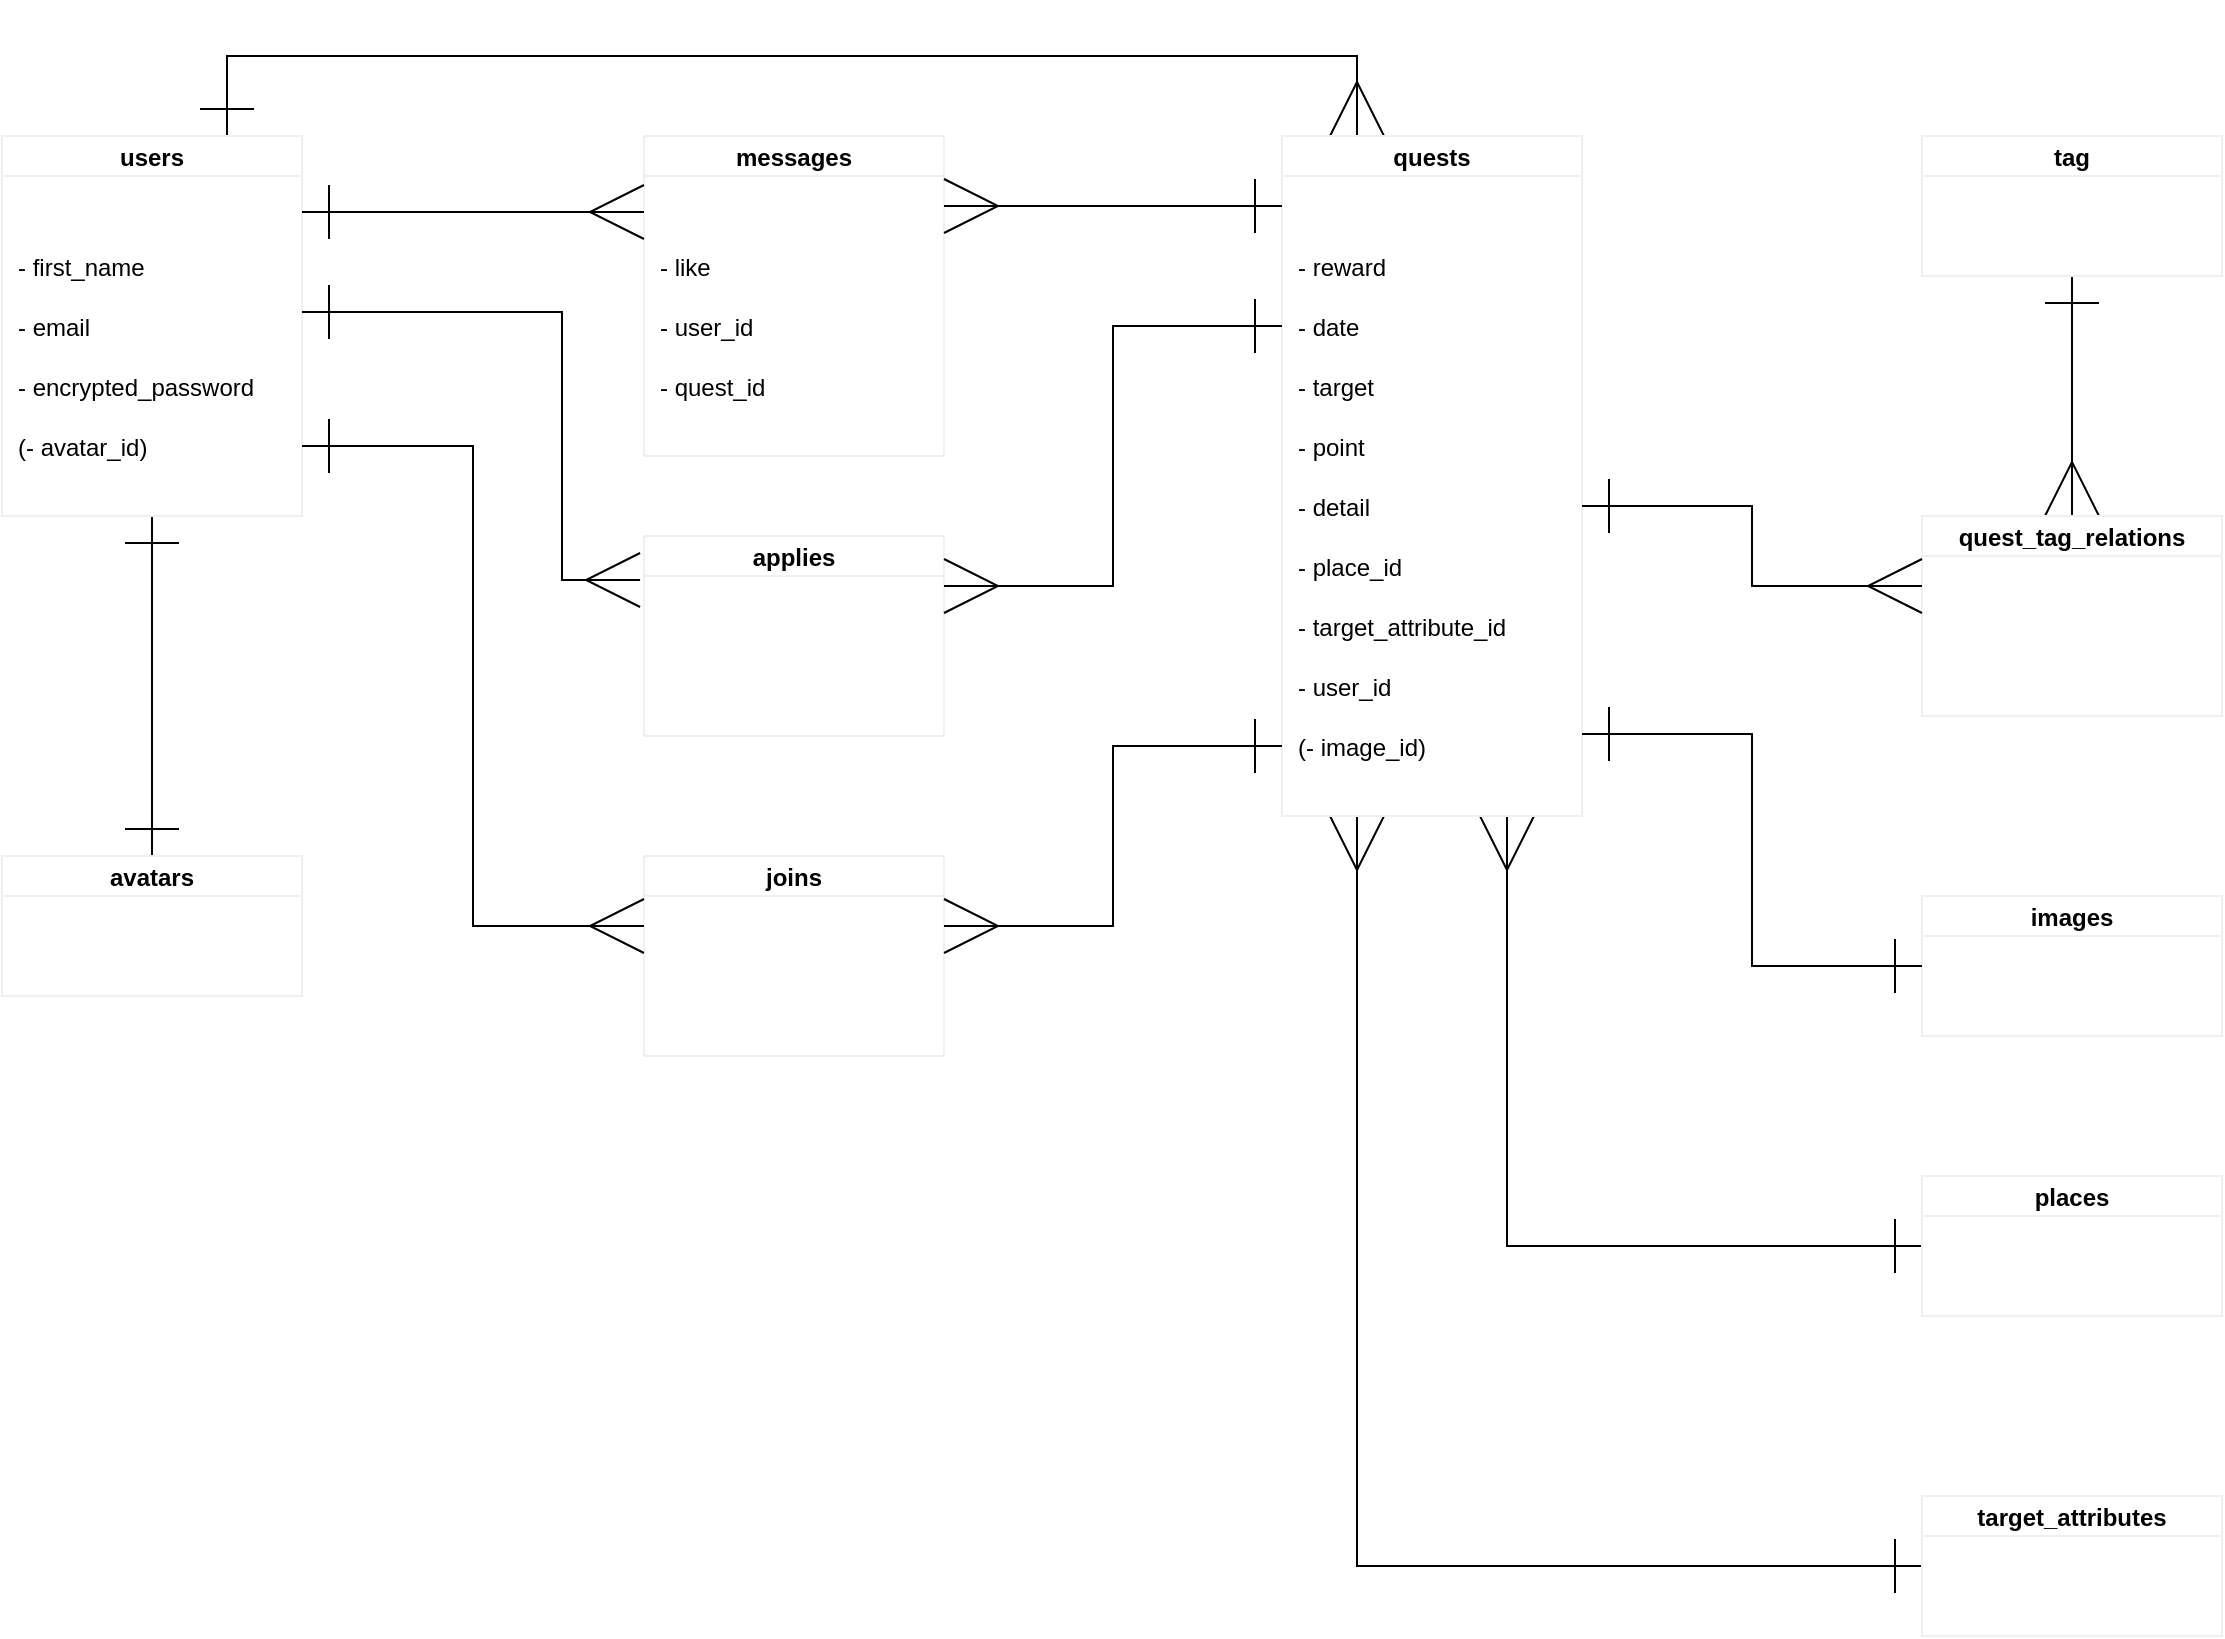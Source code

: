 <mxfile>
    <diagram id="tq6Q-kKkrOXCIGMH7631" name="ページ1">
        <mxGraphModel dx="401" dy="665" grid="1" gridSize="10" guides="1" tooltips="1" connect="1" arrows="0" fold="1" page="1" pageScale="1" pageWidth="1169" pageHeight="827" math="0" shadow="0">
            <root>
                <mxCell id="0"/>
                <mxCell id="1" parent="0"/>
                <mxCell id="98" style="edgeStyle=orthogonalEdgeStyle;rounded=0;jumpStyle=none;orthogonalLoop=1;jettySize=auto;html=1;exitX=0.5;exitY=1;exitDx=0;exitDy=0;entryX=0.5;entryY=0;entryDx=0;entryDy=0;startArrow=ERone;startFill=0;endArrow=ERone;endFill=0;startSize=25;endSize=25;sourcePerimeterSpacing=0;targetPerimeterSpacing=0;" parent="1" source="18" target="89" edge="1">
                    <mxGeometry relative="1" as="geometry"/>
                </mxCell>
                <mxCell id="137" style="edgeStyle=orthogonalEdgeStyle;rounded=0;orthogonalLoop=1;jettySize=auto;html=1;exitX=0.75;exitY=0;exitDx=0;exitDy=0;entryX=0.25;entryY=0;entryDx=0;entryDy=0;startArrow=ERone;startFill=0;endArrow=ERmany;endFill=0;endSize=25;startSize=25;" edge="1" parent="1" source="18" target="49">
                    <mxGeometry relative="1" as="geometry"/>
                </mxCell>
                <mxCell id="18" value="users" style="shape=table;startSize=20;container=1;collapsible=1;childLayout=tableLayout;fixedRows=1;rowLines=0;fontStyle=1;align=center;resizeLast=1;strokeColor=#f0f0f0;" parent="1" vertex="1">
                    <mxGeometry x="30" y="67" width="150" height="190" as="geometry"/>
                </mxCell>
                <mxCell id="22" value="" style="shape=partialRectangle;collapsible=0;dropTarget=0;pointerEvents=0;fillColor=none;top=0;left=0;bottom=0;right=0;points=[[0,0.5],[1,0.5]];portConstraint=eastwest;" parent="18" vertex="1">
                    <mxGeometry y="20" width="150" height="30" as="geometry"/>
                </mxCell>
                <mxCell id="24" value="- last_name " style="shape=partialRectangle;connectable=0;top=0;left=0;bottom=0;right=0;align=left;spacingLeft=6;overflow=hidden;strokeColor=#666666;fontColor=#FFFFFF;fillColor=none;" parent="22" vertex="1">
                    <mxGeometry width="150" height="30" as="geometry"/>
                </mxCell>
                <mxCell id="41" style="shape=partialRectangle;collapsible=0;dropTarget=0;pointerEvents=0;fillColor=none;top=0;left=0;bottom=0;right=0;points=[[0,0.5],[1,0.5]];portConstraint=eastwest;" parent="18" vertex="1">
                    <mxGeometry y="50" width="150" height="30" as="geometry"/>
                </mxCell>
                <mxCell id="42" value="- first_name" style="shape=partialRectangle;connectable=0;top=0;left=0;bottom=0;right=0;align=left;spacingLeft=6;overflow=hidden;strokeColor=#9673a6;fillColor=none;" parent="41" vertex="1">
                    <mxGeometry width="150" height="30" as="geometry"/>
                </mxCell>
                <mxCell id="45" style="shape=partialRectangle;collapsible=0;dropTarget=0;pointerEvents=0;fillColor=none;top=0;left=0;bottom=0;right=0;points=[[0,0.5],[1,0.5]];portConstraint=eastwest;" parent="18" vertex="1">
                    <mxGeometry y="80" width="150" height="30" as="geometry"/>
                </mxCell>
                <mxCell id="46" value="- email" style="shape=partialRectangle;connectable=0;top=0;left=0;bottom=0;right=0;align=left;spacingLeft=6;overflow=hidden;strokeColor=#9673a6;fillColor=none;" parent="45" vertex="1">
                    <mxGeometry width="150" height="30" as="geometry"/>
                </mxCell>
                <mxCell id="47" style="shape=partialRectangle;collapsible=0;dropTarget=0;pointerEvents=0;fillColor=none;top=0;left=0;bottom=0;right=0;points=[[0,0.5],[1,0.5]];portConstraint=eastwest;" parent="18" vertex="1">
                    <mxGeometry y="110" width="150" height="30" as="geometry"/>
                </mxCell>
                <mxCell id="48" value="- encrypted_password" style="shape=partialRectangle;connectable=0;top=0;left=0;bottom=0;right=0;align=left;spacingLeft=6;overflow=hidden;strokeColor=#9673a6;fillColor=none;" parent="47" vertex="1">
                    <mxGeometry width="150" height="30" as="geometry"/>
                </mxCell>
                <mxCell id="114" style="shape=partialRectangle;collapsible=0;dropTarget=0;pointerEvents=0;fillColor=none;top=0;left=0;bottom=0;right=0;points=[[0,0.5],[1,0.5]];portConstraint=eastwest;" parent="18" vertex="1">
                    <mxGeometry y="140" width="150" height="30" as="geometry"/>
                </mxCell>
                <mxCell id="115" value="(- avatar_id)" style="shape=partialRectangle;connectable=0;top=0;left=0;bottom=0;right=0;align=left;spacingLeft=6;overflow=hidden;strokeColor=#9673a6;fillColor=none;" parent="114" vertex="1">
                    <mxGeometry width="150" height="30" as="geometry"/>
                </mxCell>
                <mxCell id="134" style="edgeStyle=orthogonalEdgeStyle;rounded=0;jumpStyle=none;orthogonalLoop=1;jettySize=auto;html=1;exitX=0.75;exitY=1;exitDx=0;exitDy=0;entryX=0;entryY=0.5;entryDx=0;entryDy=0;startArrow=ERmany;startFill=0;endArrow=ERone;endFill=0;startSize=25;endSize=25;sourcePerimeterSpacing=0;targetPerimeterSpacing=0;" parent="1" source="49" target="129" edge="1">
                    <mxGeometry relative="1" as="geometry"/>
                </mxCell>
                <mxCell id="135" style="edgeStyle=orthogonalEdgeStyle;rounded=0;jumpStyle=none;orthogonalLoop=1;jettySize=auto;html=1;exitX=0.25;exitY=1;exitDx=0;exitDy=0;entryX=0;entryY=0.5;entryDx=0;entryDy=0;startArrow=ERmany;startFill=0;endArrow=ERone;endFill=0;startSize=25;endSize=25;sourcePerimeterSpacing=0;targetPerimeterSpacing=0;" parent="1" source="49" target="132" edge="1">
                    <mxGeometry relative="1" as="geometry"/>
                </mxCell>
                <mxCell id="49" value="quests" style="shape=table;startSize=20;container=1;collapsible=1;childLayout=tableLayout;fixedRows=1;rowLines=0;fontStyle=1;align=center;resizeLast=1;strokeColor=#f0f0f0;" parent="1" vertex="1">
                    <mxGeometry x="670" y="67" width="150" height="340" as="geometry"/>
                </mxCell>
                <mxCell id="50" value="" style="shape=partialRectangle;collapsible=0;dropTarget=0;pointerEvents=0;fillColor=none;top=0;left=0;bottom=0;right=0;points=[[0,0.5],[1,0.5]];portConstraint=eastwest;" parent="49" vertex="1">
                    <mxGeometry y="20" width="150" height="30" as="geometry"/>
                </mxCell>
                <mxCell id="51" value="- title" style="shape=partialRectangle;connectable=0;top=0;left=0;bottom=0;right=0;align=left;spacingLeft=6;overflow=hidden;strokeColor=#666666;fontColor=#FFFFFF;fillColor=none;" parent="50" vertex="1">
                    <mxGeometry width="150" height="30" as="geometry"/>
                </mxCell>
                <mxCell id="52" style="shape=partialRectangle;collapsible=0;dropTarget=0;pointerEvents=0;fillColor=none;top=0;left=0;bottom=0;right=0;points=[[0,0.5],[1,0.5]];portConstraint=eastwest;" parent="49" vertex="1">
                    <mxGeometry y="50" width="150" height="30" as="geometry"/>
                </mxCell>
                <mxCell id="53" value="- reward" style="shape=partialRectangle;connectable=0;top=0;left=0;bottom=0;right=0;align=left;spacingLeft=6;overflow=hidden;strokeColor=#9673a6;fillColor=none;" parent="52" vertex="1">
                    <mxGeometry width="150" height="30" as="geometry"/>
                </mxCell>
                <mxCell id="54" style="shape=partialRectangle;collapsible=0;dropTarget=0;pointerEvents=0;fillColor=none;top=0;left=0;bottom=0;right=0;points=[[0,0.5],[1,0.5]];portConstraint=eastwest;" parent="49" vertex="1">
                    <mxGeometry y="80" width="150" height="30" as="geometry"/>
                </mxCell>
                <mxCell id="55" value="- date" style="shape=partialRectangle;connectable=0;top=0;left=0;bottom=0;right=0;align=left;spacingLeft=6;overflow=hidden;strokeColor=#9673a6;fillColor=none;" parent="54" vertex="1">
                    <mxGeometry width="150" height="30" as="geometry"/>
                </mxCell>
                <mxCell id="56" style="shape=partialRectangle;collapsible=0;dropTarget=0;pointerEvents=0;fillColor=none;top=0;left=0;bottom=0;right=0;points=[[0,0.5],[1,0.5]];portConstraint=eastwest;" parent="49" vertex="1">
                    <mxGeometry y="110" width="150" height="30" as="geometry"/>
                </mxCell>
                <mxCell id="57" value="- target" style="shape=partialRectangle;connectable=0;top=0;left=0;bottom=0;right=0;align=left;spacingLeft=6;overflow=hidden;strokeColor=#9673a6;fillColor=none;" parent="56" vertex="1">
                    <mxGeometry width="150" height="30" as="geometry"/>
                </mxCell>
                <mxCell id="58" style="shape=partialRectangle;collapsible=0;dropTarget=0;pointerEvents=0;fillColor=none;top=0;left=0;bottom=0;right=0;points=[[0,0.5],[1,0.5]];portConstraint=eastwest;" parent="49" vertex="1">
                    <mxGeometry y="140" width="150" height="30" as="geometry"/>
                </mxCell>
                <mxCell id="59" value="- point" style="shape=partialRectangle;connectable=0;top=0;left=0;bottom=0;right=0;align=left;spacingLeft=6;overflow=hidden;strokeColor=#9673a6;fillColor=none;" parent="58" vertex="1">
                    <mxGeometry width="150" height="30" as="geometry"/>
                </mxCell>
                <mxCell id="60" style="shape=partialRectangle;collapsible=0;dropTarget=0;pointerEvents=0;fillColor=none;top=0;left=0;bottom=0;right=0;points=[[0,0.5],[1,0.5]];portConstraint=eastwest;" parent="49" vertex="1">
                    <mxGeometry y="170" width="150" height="30" as="geometry"/>
                </mxCell>
                <mxCell id="61" value="- detail" style="shape=partialRectangle;connectable=0;top=0;left=0;bottom=0;right=0;align=left;spacingLeft=6;overflow=hidden;strokeColor=#9673a6;fillColor=none;" parent="60" vertex="1">
                    <mxGeometry width="150" height="30" as="geometry"/>
                </mxCell>
                <mxCell id="64" style="shape=partialRectangle;collapsible=0;dropTarget=0;pointerEvents=0;fillColor=none;top=0;left=0;bottom=0;right=0;points=[[0,0.5],[1,0.5]];portConstraint=eastwest;" parent="49" vertex="1">
                    <mxGeometry y="200" width="150" height="30" as="geometry"/>
                </mxCell>
                <mxCell id="65" value="- place_id" style="shape=partialRectangle;connectable=0;top=0;left=0;bottom=0;right=0;align=left;spacingLeft=6;overflow=hidden;strokeColor=#9673a6;fillColor=none;" parent="64" vertex="1">
                    <mxGeometry width="150" height="30" as="geometry"/>
                </mxCell>
                <mxCell id="66" style="shape=partialRectangle;collapsible=0;dropTarget=0;pointerEvents=0;fillColor=none;top=0;left=0;bottom=0;right=0;points=[[0,0.5],[1,0.5]];portConstraint=eastwest;" parent="49" vertex="1">
                    <mxGeometry y="230" width="150" height="30" as="geometry"/>
                </mxCell>
                <mxCell id="67" value="- target_attribute_id" style="shape=partialRectangle;connectable=0;top=0;left=0;bottom=0;right=0;align=left;spacingLeft=6;overflow=hidden;strokeColor=#9673a6;fillColor=none;" parent="66" vertex="1">
                    <mxGeometry width="150" height="30" as="geometry"/>
                </mxCell>
                <mxCell id="138" style="shape=partialRectangle;collapsible=0;dropTarget=0;pointerEvents=0;fillColor=none;top=0;left=0;bottom=0;right=0;points=[[0,0.5],[1,0.5]];portConstraint=eastwest;" vertex="1" parent="49">
                    <mxGeometry y="260" width="150" height="30" as="geometry"/>
                </mxCell>
                <mxCell id="139" value="- user_id" style="shape=partialRectangle;connectable=0;top=0;left=0;bottom=0;right=0;align=left;spacingLeft=6;overflow=hidden;strokeColor=#9673a6;fillColor=none;" vertex="1" parent="138">
                    <mxGeometry width="150" height="30" as="geometry"/>
                </mxCell>
                <mxCell id="124" style="shape=partialRectangle;collapsible=0;dropTarget=0;pointerEvents=0;fillColor=none;top=0;left=0;bottom=0;right=0;points=[[0,0.5],[1,0.5]];portConstraint=eastwest;" parent="49" vertex="1">
                    <mxGeometry y="290" width="150" height="30" as="geometry"/>
                </mxCell>
                <mxCell id="125" value="(- image_id)" style="shape=partialRectangle;connectable=0;top=0;left=0;bottom=0;right=0;align=left;spacingLeft=6;overflow=hidden;strokeColor=#9673a6;fillColor=none;" parent="124" vertex="1">
                    <mxGeometry width="150" height="30" as="geometry"/>
                </mxCell>
                <mxCell id="68" value="messages" style="shape=table;startSize=20;container=1;collapsible=1;childLayout=tableLayout;fixedRows=1;rowLines=0;fontStyle=1;align=center;resizeLast=1;strokeColor=#f0f0f0;" parent="1" vertex="1">
                    <mxGeometry x="351" y="67" width="150" height="160" as="geometry"/>
                </mxCell>
                <mxCell id="69" value="" style="shape=partialRectangle;collapsible=0;dropTarget=0;pointerEvents=0;fillColor=none;top=0;left=0;bottom=0;right=0;points=[[0,0.5],[1,0.5]];portConstraint=eastwest;" parent="68" vertex="1">
                    <mxGeometry y="20" width="150" height="30" as="geometry"/>
                </mxCell>
                <mxCell id="70" value="- text" style="shape=partialRectangle;connectable=0;top=0;left=0;bottom=0;right=0;align=left;spacingLeft=6;overflow=hidden;strokeColor=#666666;fontColor=#FFFFFF;fillColor=none;" parent="69" vertex="1">
                    <mxGeometry width="150" height="30" as="geometry"/>
                </mxCell>
                <mxCell id="71" style="shape=partialRectangle;collapsible=0;dropTarget=0;pointerEvents=0;fillColor=none;top=0;left=0;bottom=0;right=0;points=[[0,0.5],[1,0.5]];portConstraint=eastwest;" parent="68" vertex="1">
                    <mxGeometry y="50" width="150" height="30" as="geometry"/>
                </mxCell>
                <mxCell id="72" value="- like" style="shape=partialRectangle;connectable=0;top=0;left=0;bottom=0;right=0;align=left;spacingLeft=6;overflow=hidden;strokeColor=#9673a6;fillColor=none;" parent="71" vertex="1">
                    <mxGeometry width="150" height="30" as="geometry"/>
                </mxCell>
                <mxCell id="116" style="shape=partialRectangle;collapsible=0;dropTarget=0;pointerEvents=0;fillColor=none;top=0;left=0;bottom=0;right=0;points=[[0,0.5],[1,0.5]];portConstraint=eastwest;" parent="68" vertex="1">
                    <mxGeometry y="80" width="150" height="30" as="geometry"/>
                </mxCell>
                <mxCell id="117" value="- user_id" style="shape=partialRectangle;connectable=0;top=0;left=0;bottom=0;right=0;align=left;spacingLeft=6;overflow=hidden;strokeColor=#9673a6;fillColor=none;" parent="116" vertex="1">
                    <mxGeometry width="150" height="30" as="geometry"/>
                </mxCell>
                <mxCell id="118" style="shape=partialRectangle;collapsible=0;dropTarget=0;pointerEvents=0;fillColor=none;top=0;left=0;bottom=0;right=0;points=[[0,0.5],[1,0.5]];portConstraint=eastwest;" parent="68" vertex="1">
                    <mxGeometry y="110" width="150" height="30" as="geometry"/>
                </mxCell>
                <mxCell id="119" value="- quest_id" style="shape=partialRectangle;connectable=0;top=0;left=0;bottom=0;right=0;align=left;spacingLeft=6;overflow=hidden;strokeColor=#9673a6;fillColor=none;" parent="118" vertex="1">
                    <mxGeometry width="150" height="30" as="geometry"/>
                </mxCell>
                <mxCell id="112" style="edgeStyle=orthogonalEdgeStyle;rounded=0;jumpStyle=none;orthogonalLoop=1;jettySize=auto;html=1;exitX=0.5;exitY=1;exitDx=0;exitDy=0;startArrow=ERone;startFill=0;endArrow=ERmany;endFill=0;startSize=25;endSize=25;sourcePerimeterSpacing=0;targetPerimeterSpacing=0;" parent="1" source="77" target="104" edge="1">
                    <mxGeometry relative="1" as="geometry"/>
                </mxCell>
                <mxCell id="77" value="tag" style="shape=table;startSize=20;container=1;collapsible=1;childLayout=tableLayout;fixedRows=1;rowLines=0;fontStyle=1;align=center;resizeLast=1;strokeColor=#f0f0f0;" parent="1" vertex="1">
                    <mxGeometry x="990" y="67" width="150" height="70" as="geometry"/>
                </mxCell>
                <mxCell id="78" value="" style="shape=partialRectangle;collapsible=0;dropTarget=0;pointerEvents=0;fillColor=none;top=0;left=0;bottom=0;right=0;points=[[0,0.5],[1,0.5]];portConstraint=eastwest;" parent="77" vertex="1">
                    <mxGeometry y="20" width="150" height="30" as="geometry"/>
                </mxCell>
                <mxCell id="79" value="- attribute" style="shape=partialRectangle;connectable=0;top=0;left=0;bottom=0;right=0;align=left;spacingLeft=6;overflow=hidden;strokeColor=#666666;fontColor=#FFFFFF;fillColor=none;" parent="78" vertex="1">
                    <mxGeometry width="150" height="30" as="geometry"/>
                </mxCell>
                <mxCell id="80" value="applies" style="shape=table;startSize=20;container=1;collapsible=1;childLayout=tableLayout;fixedRows=1;rowLines=0;fontStyle=1;align=center;resizeLast=1;strokeColor=#f0f0f0;" parent="1" vertex="1">
                    <mxGeometry x="351" y="267" width="150" height="100" as="geometry"/>
                </mxCell>
                <mxCell id="81" value="" style="shape=partialRectangle;collapsible=0;dropTarget=0;pointerEvents=0;fillColor=none;top=0;left=0;bottom=0;right=0;points=[[0,0.5],[1,0.5]];portConstraint=eastwest;" parent="80" vertex="1">
                    <mxGeometry y="20" width="150" height="30" as="geometry"/>
                </mxCell>
                <mxCell id="82" value="- user_id" style="shape=partialRectangle;connectable=0;top=0;left=0;bottom=0;right=0;align=left;spacingLeft=6;overflow=hidden;strokeColor=#666666;fontColor=#FFFFFF;fillColor=none;" parent="81" vertex="1">
                    <mxGeometry width="150" height="30" as="geometry"/>
                </mxCell>
                <mxCell id="120" style="shape=partialRectangle;collapsible=0;dropTarget=0;pointerEvents=0;fillColor=none;top=0;left=0;bottom=0;right=0;points=[[0,0.5],[1,0.5]];portConstraint=eastwest;" parent="80" vertex="1">
                    <mxGeometry y="50" width="150" height="30" as="geometry"/>
                </mxCell>
                <mxCell id="121" value="- quest_id" style="shape=partialRectangle;connectable=0;top=0;left=0;bottom=0;right=0;align=left;spacingLeft=6;overflow=hidden;strokeColor=#666666;fontColor=#FFFFFF;fillColor=none;" parent="120" vertex="1">
                    <mxGeometry width="150" height="30" as="geometry"/>
                </mxCell>
                <mxCell id="83" value="joins" style="shape=table;startSize=20;container=1;collapsible=1;childLayout=tableLayout;fixedRows=1;rowLines=0;fontStyle=1;align=center;resizeLast=1;strokeColor=#f0f0f0;" parent="1" vertex="1">
                    <mxGeometry x="351" y="427" width="150" height="100" as="geometry"/>
                </mxCell>
                <mxCell id="84" value="" style="shape=partialRectangle;collapsible=0;dropTarget=0;pointerEvents=0;fillColor=none;top=0;left=0;bottom=0;right=0;points=[[0,0.5],[1,0.5]];portConstraint=eastwest;" parent="83" vertex="1">
                    <mxGeometry y="20" width="150" height="30" as="geometry"/>
                </mxCell>
                <mxCell id="85" value="- user_id" style="shape=partialRectangle;connectable=0;top=0;left=0;bottom=0;right=0;align=left;spacingLeft=6;overflow=hidden;strokeColor=#666666;fontColor=#FFFFFF;fillColor=none;" parent="84" vertex="1">
                    <mxGeometry width="150" height="30" as="geometry"/>
                </mxCell>
                <mxCell id="122" style="shape=partialRectangle;collapsible=0;dropTarget=0;pointerEvents=0;fillColor=none;top=0;left=0;bottom=0;right=0;points=[[0,0.5],[1,0.5]];portConstraint=eastwest;" parent="83" vertex="1">
                    <mxGeometry y="50" width="150" height="30" as="geometry"/>
                </mxCell>
                <mxCell id="123" value="- quest_id" style="shape=partialRectangle;connectable=0;top=0;left=0;bottom=0;right=0;align=left;spacingLeft=6;overflow=hidden;strokeColor=#666666;fontColor=#FFFFFF;fillColor=none;" parent="122" vertex="1">
                    <mxGeometry width="150" height="30" as="geometry"/>
                </mxCell>
                <mxCell id="86" value="images" style="shape=table;startSize=20;container=1;collapsible=1;childLayout=tableLayout;fixedRows=1;rowLines=0;fontStyle=1;align=center;resizeLast=1;strokeColor=#f0f0f0;" parent="1" vertex="1">
                    <mxGeometry x="990" y="447" width="150" height="70" as="geometry"/>
                </mxCell>
                <mxCell id="87" value="" style="shape=partialRectangle;collapsible=0;dropTarget=0;pointerEvents=0;fillColor=none;top=0;left=0;bottom=0;right=0;points=[[0,0.5],[1,0.5]];portConstraint=eastwest;" parent="86" vertex="1">
                    <mxGeometry y="20" width="150" height="30" as="geometry"/>
                </mxCell>
                <mxCell id="88" value="- ActiveStrageを使用" style="shape=partialRectangle;connectable=0;top=0;left=0;bottom=0;right=0;align=left;spacingLeft=6;overflow=hidden;strokeColor=#666666;fontColor=#FFFFFF;fillColor=none;" parent="87" vertex="1">
                    <mxGeometry width="150" height="30" as="geometry"/>
                </mxCell>
                <mxCell id="89" value="avatars" style="shape=table;startSize=20;container=1;collapsible=1;childLayout=tableLayout;fixedRows=1;rowLines=0;fontStyle=1;align=center;resizeLast=1;strokeColor=#f0f0f0;" parent="1" vertex="1">
                    <mxGeometry x="30" y="427" width="150" height="70" as="geometry"/>
                </mxCell>
                <mxCell id="90" value="" style="shape=partialRectangle;collapsible=0;dropTarget=0;pointerEvents=0;fillColor=none;top=0;left=0;bottom=0;right=0;points=[[0,0.5],[1,0.5]];portConstraint=eastwest;" parent="89" vertex="1">
                    <mxGeometry y="20" width="150" height="30" as="geometry"/>
                </mxCell>
                <mxCell id="91" value="- ActiveStrageを使用" style="shape=partialRectangle;connectable=0;top=0;left=0;bottom=0;right=0;align=left;spacingLeft=6;overflow=hidden;strokeColor=#666666;fontColor=#FFFFFF;fillColor=none;" parent="90" vertex="1">
                    <mxGeometry width="150" height="30" as="geometry"/>
                </mxCell>
                <mxCell id="93" style="edgeStyle=orthogonalEdgeStyle;rounded=0;orthogonalLoop=1;jettySize=auto;html=1;exitX=1;exitY=0.5;exitDx=0;exitDy=0;endArrow=ERmany;endFill=0;startArrow=ERone;startFill=0;targetPerimeterSpacing=0;endSize=25;startSize=25;sourcePerimeterSpacing=0;" parent="1" edge="1">
                    <mxGeometry relative="1" as="geometry">
                        <mxPoint x="180" y="105" as="sourcePoint"/>
                        <mxPoint x="351" y="105" as="targetPoint"/>
                    </mxGeometry>
                </mxCell>
                <mxCell id="95" style="edgeStyle=orthogonalEdgeStyle;rounded=0;jumpStyle=none;orthogonalLoop=1;jettySize=auto;html=1;exitX=1;exitY=0.5;exitDx=0;exitDy=0;entryX=-0.013;entryY=0.3;entryDx=0;entryDy=0;entryPerimeter=0;startArrow=ERone;startFill=0;endArrow=ERmany;endFill=0;startSize=25;endSize=25;sourcePerimeterSpacing=0;targetPerimeterSpacing=0;" parent="1" edge="1">
                    <mxGeometry relative="1" as="geometry">
                        <mxPoint x="180" y="155" as="sourcePoint"/>
                        <mxPoint x="349.05" y="289" as="targetPoint"/>
                        <Array as="points">
                            <mxPoint x="310" y="155"/>
                            <mxPoint x="310" y="289"/>
                        </Array>
                    </mxGeometry>
                </mxCell>
                <mxCell id="96" style="edgeStyle=orthogonalEdgeStyle;rounded=0;jumpStyle=none;orthogonalLoop=1;jettySize=auto;html=1;exitX=1;exitY=0.5;exitDx=0;exitDy=0;entryX=0;entryY=0.5;entryDx=0;entryDy=0;startArrow=ERone;startFill=0;endArrow=ERmany;endFill=0;startSize=25;endSize=25;sourcePerimeterSpacing=0;targetPerimeterSpacing=0;" parent="1" source="114" target="84" edge="1">
                    <mxGeometry relative="1" as="geometry"/>
                </mxCell>
                <mxCell id="99" style="edgeStyle=orthogonalEdgeStyle;rounded=0;jumpStyle=none;orthogonalLoop=1;jettySize=auto;html=1;exitX=1;exitY=0.5;exitDx=0;exitDy=0;startArrow=ERmany;startFill=0;endArrow=ERone;endFill=0;startSize=25;endSize=25;sourcePerimeterSpacing=0;targetPerimeterSpacing=0;entryX=0;entryY=0.5;entryDx=0;entryDy=0;" parent="1" source="69" target="50" edge="1">
                    <mxGeometry relative="1" as="geometry">
                        <mxPoint x="660" y="102" as="targetPoint"/>
                    </mxGeometry>
                </mxCell>
                <mxCell id="102" style="edgeStyle=orthogonalEdgeStyle;rounded=0;jumpStyle=none;orthogonalLoop=1;jettySize=auto;html=1;exitX=0;exitY=0.5;exitDx=0;exitDy=0;entryX=1;entryY=0.5;entryDx=0;entryDy=0;startArrow=ERone;startFill=0;endArrow=ERmany;endFill=0;startSize=25;endSize=25;sourcePerimeterSpacing=0;targetPerimeterSpacing=0;" parent="1" source="124" target="84" edge="1">
                    <mxGeometry relative="1" as="geometry"/>
                </mxCell>
                <mxCell id="103" style="edgeStyle=orthogonalEdgeStyle;rounded=0;jumpStyle=none;orthogonalLoop=1;jettySize=auto;html=1;exitX=0;exitY=0.5;exitDx=0;exitDy=0;entryX=1;entryY=0.25;entryDx=0;entryDy=0;startArrow=ERone;startFill=0;endArrow=ERmany;endFill=0;startSize=25;endSize=25;sourcePerimeterSpacing=0;targetPerimeterSpacing=0;" parent="1" source="54" target="80" edge="1">
                    <mxGeometry relative="1" as="geometry"/>
                </mxCell>
                <mxCell id="104" value="quest_tag_relations" style="shape=table;startSize=20;container=1;collapsible=1;childLayout=tableLayout;fixedRows=1;rowLines=0;fontStyle=1;align=center;resizeLast=1;strokeColor=#f0f0f0;" parent="1" vertex="1">
                    <mxGeometry x="990" y="257" width="150" height="100" as="geometry"/>
                </mxCell>
                <mxCell id="105" value="" style="shape=partialRectangle;collapsible=0;dropTarget=0;pointerEvents=0;fillColor=none;top=0;left=0;bottom=0;right=0;points=[[0,0.5],[1,0.5]];portConstraint=eastwest;" parent="104" vertex="1">
                    <mxGeometry y="20" width="150" height="30" as="geometry"/>
                </mxCell>
                <mxCell id="106" value="- quest_id" style="shape=partialRectangle;connectable=0;top=0;left=0;bottom=0;right=0;align=left;spacingLeft=6;overflow=hidden;strokeColor=#666666;fontColor=#FFFFFF;fillColor=none;" parent="105" vertex="1">
                    <mxGeometry width="150" height="30" as="geometry"/>
                </mxCell>
                <mxCell id="126" style="shape=partialRectangle;collapsible=0;dropTarget=0;pointerEvents=0;fillColor=none;top=0;left=0;bottom=0;right=0;points=[[0,0.5],[1,0.5]];portConstraint=eastwest;" parent="104" vertex="1">
                    <mxGeometry y="50" width="150" height="30" as="geometry"/>
                </mxCell>
                <mxCell id="127" value="- tag_id" style="shape=partialRectangle;connectable=0;top=0;left=0;bottom=0;right=0;align=left;spacingLeft=6;overflow=hidden;strokeColor=#666666;fontColor=#FFFFFF;fillColor=none;" parent="126" vertex="1">
                    <mxGeometry width="150" height="30" as="geometry"/>
                </mxCell>
                <mxCell id="110" style="edgeStyle=orthogonalEdgeStyle;rounded=0;jumpStyle=none;orthogonalLoop=1;jettySize=auto;html=1;exitX=1;exitY=0.5;exitDx=0;exitDy=0;entryX=0;entryY=0.5;entryDx=0;entryDy=0;startArrow=ERone;startFill=0;endArrow=ERmany;endFill=0;startSize=25;endSize=25;sourcePerimeterSpacing=0;targetPerimeterSpacing=0;" parent="1" source="60" target="105" edge="1">
                    <mxGeometry relative="1" as="geometry"/>
                </mxCell>
                <mxCell id="113" style="edgeStyle=orthogonalEdgeStyle;rounded=0;jumpStyle=none;orthogonalLoop=1;jettySize=auto;html=1;exitX=1;exitY=0.3;exitDx=0;exitDy=0;entryX=0;entryY=0.5;entryDx=0;entryDy=0;startArrow=ERone;startFill=0;endArrow=ERone;endFill=0;startSize=25;endSize=25;sourcePerimeterSpacing=0;targetPerimeterSpacing=0;exitPerimeter=0;" parent="1" source="124" target="87" edge="1">
                    <mxGeometry relative="1" as="geometry"/>
                </mxCell>
                <mxCell id="128" value="places" style="shape=table;startSize=20;container=1;collapsible=1;childLayout=tableLayout;fixedRows=1;rowLines=0;fontStyle=1;align=center;resizeLast=1;strokeColor=#f0f0f0;" parent="1" vertex="1">
                    <mxGeometry x="990" y="587" width="150" height="70" as="geometry"/>
                </mxCell>
                <mxCell id="129" value="" style="shape=partialRectangle;collapsible=0;dropTarget=0;pointerEvents=0;fillColor=none;top=0;left=0;bottom=0;right=0;points=[[0,0.5],[1,0.5]];portConstraint=eastwest;" parent="128" vertex="1">
                    <mxGeometry y="20" width="150" height="30" as="geometry"/>
                </mxCell>
                <mxCell id="130" value="- ActiveHashを使用" style="shape=partialRectangle;connectable=0;top=0;left=0;bottom=0;right=0;align=left;spacingLeft=6;overflow=hidden;strokeColor=#666666;fontColor=#FFFFFF;fillColor=none;" parent="129" vertex="1">
                    <mxGeometry width="150" height="30" as="geometry"/>
                </mxCell>
                <mxCell id="131" value="target_attributes" style="shape=table;startSize=20;container=1;collapsible=1;childLayout=tableLayout;fixedRows=1;rowLines=0;fontStyle=1;align=center;resizeLast=1;strokeColor=#f0f0f0;" parent="1" vertex="1">
                    <mxGeometry x="990" y="747" width="150" height="70" as="geometry"/>
                </mxCell>
                <mxCell id="132" value="" style="shape=partialRectangle;collapsible=0;dropTarget=0;pointerEvents=0;fillColor=none;top=0;left=0;bottom=0;right=0;points=[[0,0.5],[1,0.5]];portConstraint=eastwest;" parent="131" vertex="1">
                    <mxGeometry y="20" width="150" height="30" as="geometry"/>
                </mxCell>
                <mxCell id="133" value="- ActiveHashを使用" style="shape=partialRectangle;connectable=0;top=0;left=0;bottom=0;right=0;align=left;spacingLeft=6;overflow=hidden;strokeColor=#666666;fontColor=#FFFFFF;fillColor=none;" parent="132" vertex="1">
                    <mxGeometry width="150" height="30" as="geometry"/>
                </mxCell>
            </root>
        </mxGraphModel>
    </diagram>
</mxfile>